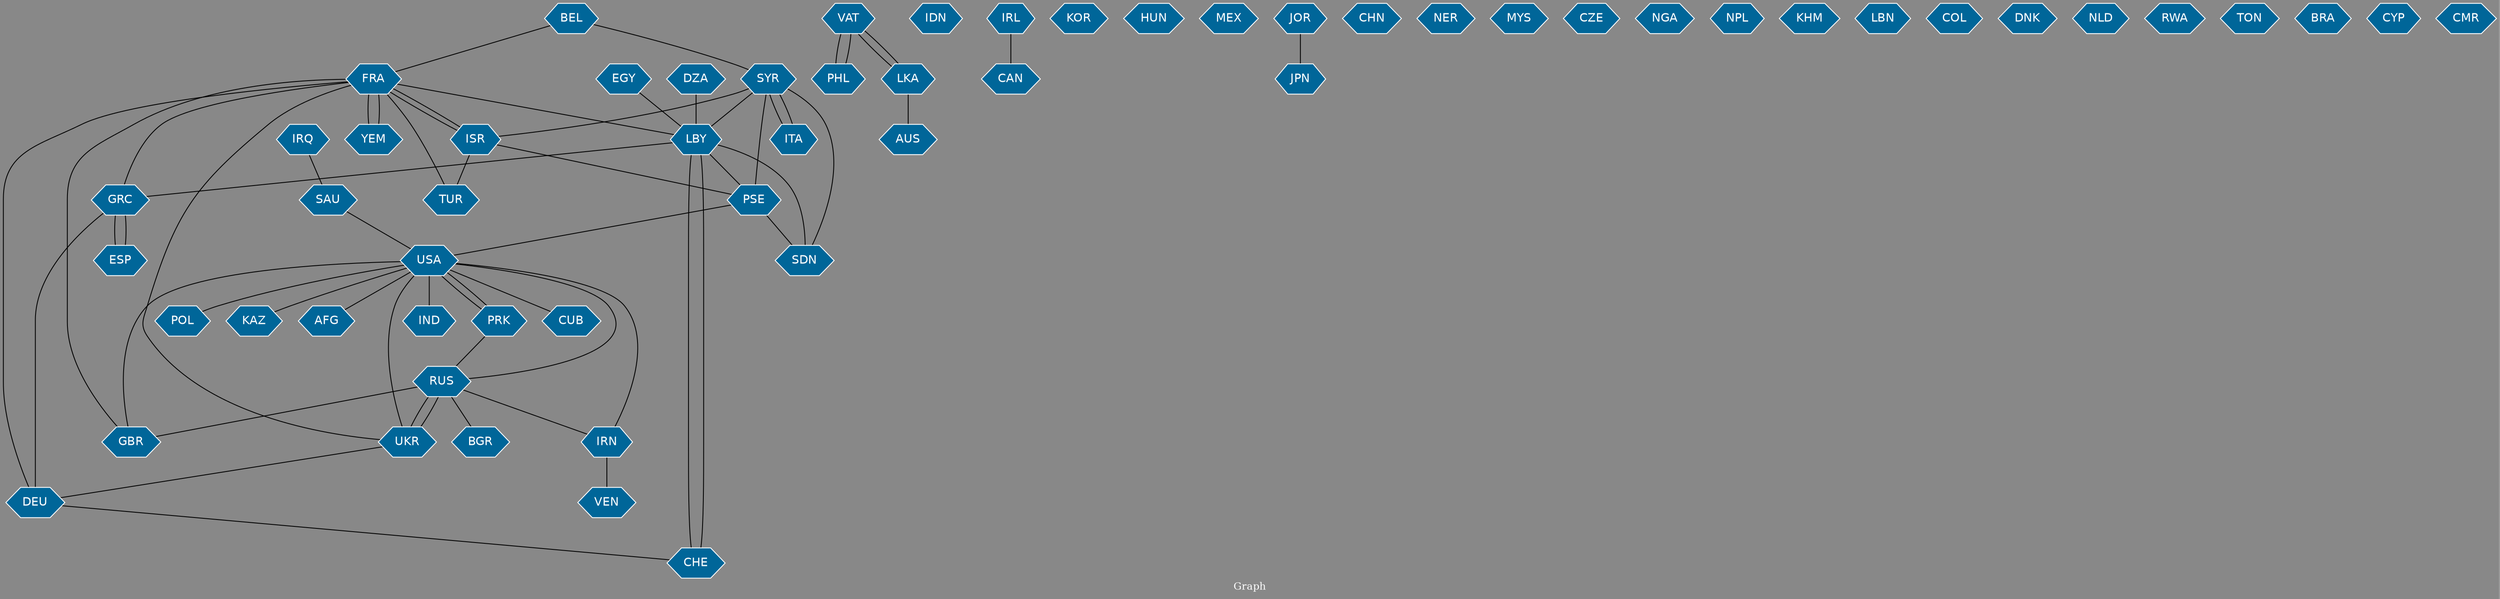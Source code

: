 // Countries together in item graph
graph {
	graph [bgcolor="#888888" fontcolor=white fontsize=12 label="Graph" outputorder=edgesfirst overlap=prism]
	node [color=white fillcolor="#006699" fontcolor=white fontname=Helvetica shape=hexagon style=filled]
	edge [arrowhead=open color=black fontcolor=white fontname=Courier fontsize=12]
		FRA [label=FRA]
		USA [label=USA]
		VAT [label=VAT]
		IDN [label=IDN]
		YEM [label=YEM]
		LBY [label=LBY]
		PHL [label=PHL]
		CAN [label=CAN]
		RUS [label=RUS]
		UKR [label=UKR]
		IND [label=IND]
		ITA [label=ITA]
		AUS [label=AUS]
		KOR [label=KOR]
		HUN [label=HUN]
		GRC [label=GRC]
		ESP [label=ESP]
		SAU [label=SAU]
		MEX [label=MEX]
		JOR [label=JOR]
		CHN [label=CHN]
		GBR [label=GBR]
		JPN [label=JPN]
		BEL [label=BEL]
		IRN [label=IRN]
		VEN [label=VEN]
		CUB [label=CUB]
		EGY [label=EGY]
		SYR [label=SYR]
		ISR [label=ISR]
		NER [label=NER]
		PSE [label=PSE]
		DEU [label=DEU]
		MYS [label=MYS]
		DZA [label=DZA]
		CZE [label=CZE]
		NGA [label=NGA]
		NPL [label=NPL]
		CHE [label=CHE]
		KHM [label=KHM]
		TUR [label=TUR]
		LKA [label=LKA]
		LBN [label=LBN]
		PRK [label=PRK]
		IRQ [label=IRQ]
		COL [label=COL]
		POL [label=POL]
		DNK [label=DNK]
		NLD [label=NLD]
		RWA [label=RWA]
		KAZ [label=KAZ]
		TON [label=TON]
		BRA [label=BRA]
		CYP [label=CYP]
		SDN [label=SDN]
		AFG [label=AFG]
		CMR [label=CMR]
		IRL [label=IRL]
		BGR [label=BGR]
			SYR -- LBY [weight=1]
			ESP -- GRC [weight=1]
			UKR -- DEU [weight=1]
			ISR -- PSE [weight=1]
			USA -- AFG [weight=1]
			UKR -- RUS [weight=1]
			GRC -- FRA [weight=1]
			FRA -- GBR [weight=1]
			DEU -- CHE [weight=1]
			PHL -- VAT [weight=2]
			FRA -- LBY [weight=1]
			FRA -- TUR [weight=1]
			LBY -- SDN [weight=1]
			SYR -- ISR [weight=1]
			ITA -- SYR [weight=1]
			USA -- POL [weight=1]
			VAT -- LKA [weight=2]
			ISR -- FRA [weight=1]
			VAT -- PHL [weight=1]
			LBY -- GRC [weight=1]
			FRA -- UKR [weight=1]
			GRC -- DEU [weight=1]
			ISR -- TUR [weight=1]
			RUS -- BGR [weight=1]
			USA -- IND [weight=1]
			SYR -- SDN [weight=1]
			BEL -- SYR [weight=1]
			DZA -- LBY [weight=1]
			CHE -- LBY [weight=1]
			IRN -- VEN [weight=1]
			RUS -- USA [weight=2]
			USA -- CUB [weight=1]
			UKR -- USA [weight=1]
			RUS -- UKR [weight=3]
			PSE -- USA [weight=1]
			BEL -- FRA [weight=1]
			IRQ -- SAU [weight=1]
			RUS -- GBR [weight=1]
			RUS -- IRN [weight=1]
			FRA -- YEM [weight=1]
			PSE -- SDN [weight=1]
			SYR -- ITA [weight=1]
			JOR -- JPN [weight=2]
			USA -- PRK [weight=1]
			SYR -- PSE [weight=1]
			FRA -- ISR [weight=1]
			IRL -- CAN [weight=1]
			EGY -- LBY [weight=1]
			PRK -- RUS [weight=1]
			USA -- KAZ [weight=1]
			PRK -- USA [weight=1]
			USA -- GBR [weight=2]
			FRA -- DEU [weight=2]
			LKA -- AUS [weight=1]
			USA -- IRN [weight=1]
			YEM -- FRA [weight=1]
			GRC -- ESP [weight=1]
			LBY -- CHE [weight=2]
			LKA -- VAT [weight=1]
			LBY -- PSE [weight=1]
			SAU -- USA [weight=1]
}
